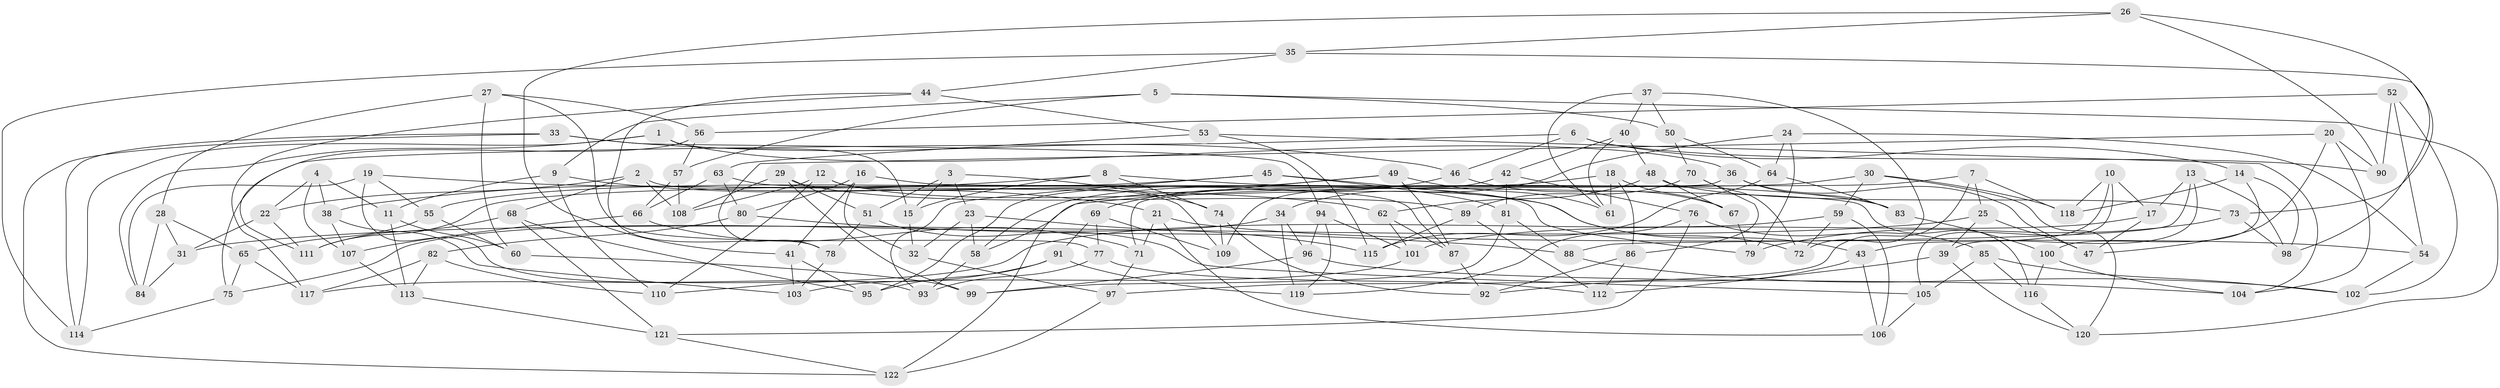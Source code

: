 // coarse degree distribution, {6: 0.48717948717948717, 4: 0.4358974358974359, 5: 0.0641025641025641, 3: 0.01282051282051282}
// Generated by graph-tools (version 1.1) at 2025/52/02/27/25 19:52:34]
// undirected, 122 vertices, 244 edges
graph export_dot {
graph [start="1"]
  node [color=gray90,style=filled];
  1;
  2;
  3;
  4;
  5;
  6;
  7;
  8;
  9;
  10;
  11;
  12;
  13;
  14;
  15;
  16;
  17;
  18;
  19;
  20;
  21;
  22;
  23;
  24;
  25;
  26;
  27;
  28;
  29;
  30;
  31;
  32;
  33;
  34;
  35;
  36;
  37;
  38;
  39;
  40;
  41;
  42;
  43;
  44;
  45;
  46;
  47;
  48;
  49;
  50;
  51;
  52;
  53;
  54;
  55;
  56;
  57;
  58;
  59;
  60;
  61;
  62;
  63;
  64;
  65;
  66;
  67;
  68;
  69;
  70;
  71;
  72;
  73;
  74;
  75;
  76;
  77;
  78;
  79;
  80;
  81;
  82;
  83;
  84;
  85;
  86;
  87;
  88;
  89;
  90;
  91;
  92;
  93;
  94;
  95;
  96;
  97;
  98;
  99;
  100;
  101;
  102;
  103;
  104;
  105;
  106;
  107;
  108;
  109;
  110;
  111;
  112;
  113;
  114;
  115;
  116;
  117;
  118;
  119;
  120;
  121;
  122;
  1 -- 114;
  1 -- 15;
  1 -- 36;
  1 -- 84;
  2 -- 108;
  2 -- 79;
  2 -- 68;
  2 -- 22;
  3 -- 74;
  3 -- 51;
  3 -- 15;
  3 -- 23;
  4 -- 38;
  4 -- 107;
  4 -- 11;
  4 -- 22;
  5 -- 9;
  5 -- 50;
  5 -- 120;
  5 -- 57;
  6 -- 75;
  6 -- 14;
  6 -- 90;
  6 -- 46;
  7 -- 58;
  7 -- 25;
  7 -- 118;
  7 -- 97;
  8 -- 38;
  8 -- 83;
  8 -- 15;
  8 -- 74;
  9 -- 21;
  9 -- 110;
  9 -- 11;
  10 -- 43;
  10 -- 17;
  10 -- 118;
  10 -- 105;
  11 -- 113;
  11 -- 60;
  12 -- 109;
  12 -- 110;
  12 -- 43;
  12 -- 108;
  13 -- 88;
  13 -- 39;
  13 -- 17;
  13 -- 98;
  14 -- 118;
  14 -- 98;
  14 -- 100;
  15 -- 32;
  16 -- 32;
  16 -- 116;
  16 -- 80;
  16 -- 41;
  17 -- 47;
  17 -- 101;
  18 -- 61;
  18 -- 58;
  18 -- 86;
  18 -- 67;
  19 -- 93;
  19 -- 84;
  19 -- 62;
  19 -- 55;
  20 -- 78;
  20 -- 104;
  20 -- 90;
  20 -- 47;
  21 -- 54;
  21 -- 106;
  21 -- 71;
  22 -- 111;
  22 -- 31;
  23 -- 32;
  23 -- 58;
  23 -- 115;
  24 -- 79;
  24 -- 34;
  24 -- 64;
  24 -- 54;
  25 -- 47;
  25 -- 31;
  25 -- 39;
  26 -- 73;
  26 -- 41;
  26 -- 90;
  26 -- 35;
  27 -- 77;
  27 -- 56;
  27 -- 28;
  27 -- 60;
  28 -- 65;
  28 -- 84;
  28 -- 31;
  29 -- 89;
  29 -- 99;
  29 -- 51;
  29 -- 108;
  30 -- 120;
  30 -- 111;
  30 -- 118;
  30 -- 59;
  31 -- 84;
  32 -- 97;
  33 -- 46;
  33 -- 94;
  33 -- 114;
  33 -- 122;
  34 -- 75;
  34 -- 119;
  34 -- 96;
  35 -- 98;
  35 -- 44;
  35 -- 114;
  36 -- 47;
  36 -- 83;
  36 -- 71;
  37 -- 72;
  37 -- 50;
  37 -- 40;
  37 -- 61;
  38 -- 107;
  38 -- 103;
  39 -- 112;
  39 -- 120;
  40 -- 61;
  40 -- 48;
  40 -- 42;
  41 -- 103;
  41 -- 95;
  42 -- 81;
  42 -- 76;
  42 -- 109;
  43 -- 106;
  43 -- 92;
  44 -- 78;
  44 -- 117;
  44 -- 53;
  45 -- 72;
  45 -- 55;
  45 -- 93;
  45 -- 81;
  46 -- 69;
  46 -- 67;
  48 -- 73;
  48 -- 67;
  48 -- 62;
  49 -- 61;
  49 -- 87;
  49 -- 122;
  49 -- 95;
  50 -- 64;
  50 -- 70;
  51 -- 105;
  51 -- 78;
  52 -- 102;
  52 -- 54;
  52 -- 56;
  52 -- 90;
  53 -- 115;
  53 -- 63;
  53 -- 104;
  54 -- 102;
  55 -- 60;
  55 -- 65;
  56 -- 57;
  56 -- 111;
  57 -- 108;
  57 -- 66;
  58 -- 93;
  59 -- 117;
  59 -- 106;
  59 -- 72;
  60 -- 99;
  62 -- 101;
  62 -- 87;
  63 -- 80;
  63 -- 87;
  63 -- 66;
  64 -- 115;
  64 -- 83;
  65 -- 117;
  65 -- 75;
  66 -- 107;
  66 -- 71;
  67 -- 79;
  68 -- 95;
  68 -- 121;
  68 -- 111;
  69 -- 109;
  69 -- 77;
  69 -- 91;
  70 -- 86;
  70 -- 89;
  70 -- 72;
  71 -- 97;
  73 -- 79;
  73 -- 98;
  74 -- 92;
  74 -- 109;
  75 -- 114;
  76 -- 85;
  76 -- 119;
  76 -- 121;
  77 -- 112;
  77 -- 93;
  78 -- 103;
  80 -- 88;
  80 -- 82;
  81 -- 88;
  81 -- 99;
  82 -- 110;
  82 -- 117;
  82 -- 113;
  83 -- 100;
  85 -- 116;
  85 -- 105;
  85 -- 102;
  86 -- 112;
  86 -- 92;
  87 -- 92;
  88 -- 102;
  89 -- 112;
  89 -- 115;
  91 -- 95;
  91 -- 110;
  91 -- 119;
  94 -- 101;
  94 -- 119;
  94 -- 96;
  96 -- 99;
  96 -- 104;
  97 -- 122;
  100 -- 104;
  100 -- 116;
  101 -- 103;
  105 -- 106;
  107 -- 113;
  113 -- 121;
  116 -- 120;
  121 -- 122;
}
